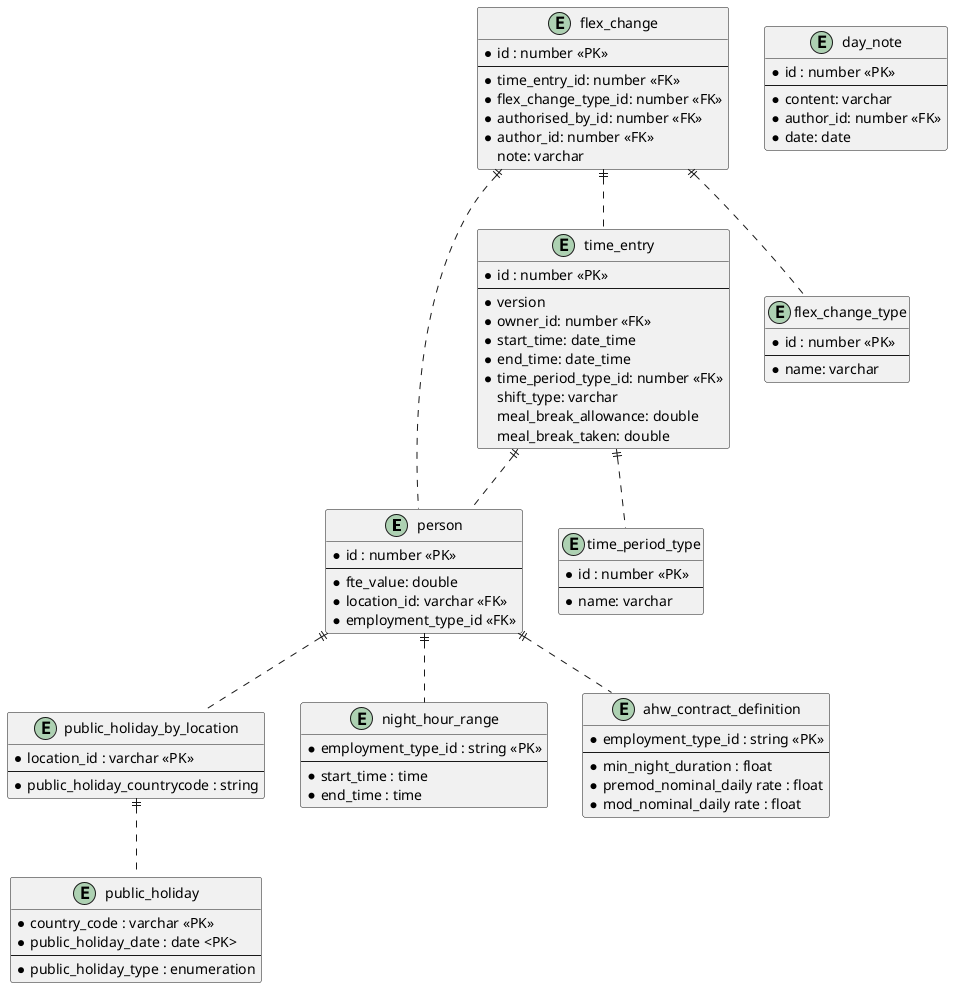 @startuml

entity person {
  * id : number <<PK>>
  --
  * fte_value: double 
  * location_id: varchar <<FK>>
  * employment_type_id <<FK>>
}

entity time_entry {
  * id : number <<PK>>
  --
  * version
  * owner_id: number <<FK>>
  * start_time: date_time
  * end_time: date_time
  * time_period_type_id: number <<FK>>  
  shift_type: varchar
  meal_break_allowance: double
  meal_break_taken: double
}

entity day_note {
  * id : number <<PK>>
  --
  * content: varchar
  * author_id: number <<FK>>
  * date: date
}

entity flex_change {
  * id : number <<PK>>
  --
  * time_entry_id: number <<FK>>
  * flex_change_type_id: number <<FK>>
  * authorised_by_id: number <<FK>>
  * author_id: number <<FK>>
  note: varchar
}

entity time_period_type {
  * id : number <<PK>>
  --
  * name: varchar
}

entity flex_change_type {
  * id : number <<PK>>
  --
  * name: varchar
}

entity public_holiday_by_location {
  * location_id : varchar <<PK>>
  --
  * public_holiday_countrycode : string
}

entity public_holiday {
  * country_code : varchar <<PK>>
  * public_holiday_date : date <PK>
  --
  * public_holiday_type : enumeration
}

entity night_hour_range {
  * employment_type_id : string <<PK>>
  --
  * start_time : time
  * end_time : time
}

entity ahw_contract_definition {
  * employment_type_id : string <<PK>>
  --
  * min_night_duration : float
  * premod_nominal_daily rate : float
  * mod_nominal_daily rate : float
}

time_entry ||.. person
time_entry ||.. time_period_type
flex_change ||.. time_entry
flex_change ||.. person
flex_change ||.. flex_change_type
person ||.. night_hour_range
person ||.. ahw_contract_definition
person ||.. public_holiday_by_location
public_holiday_by_location ||.. public_holiday

@enduml
